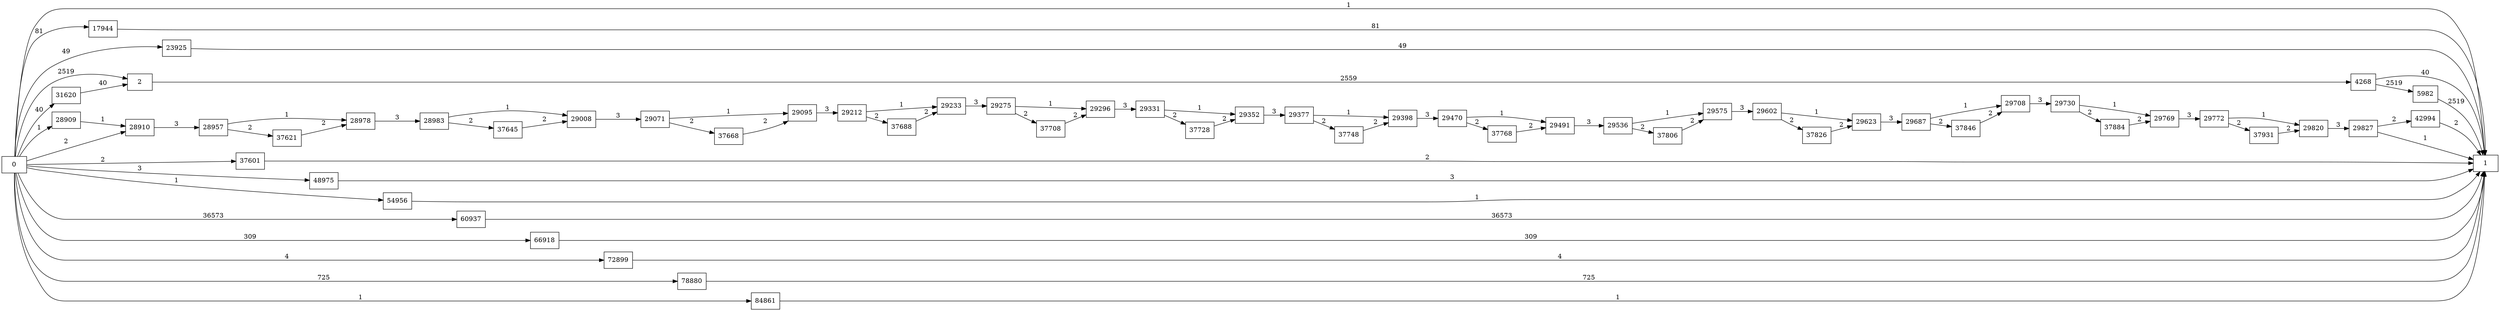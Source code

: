 digraph {
	graph [rankdir=LR]
	node [shape=rectangle]
	2 -> 4268 [label=2559]
	4268 -> 1 [label=40]
	4268 -> 5982 [label=2519]
	5982 -> 1 [label=2519]
	17944 -> 1 [label=81]
	23925 -> 1 [label=49]
	28909 -> 28910 [label=1]
	28910 -> 28957 [label=3]
	28957 -> 28978 [label=1]
	28957 -> 37621 [label=2]
	28978 -> 28983 [label=3]
	28983 -> 29008 [label=1]
	28983 -> 37645 [label=2]
	29008 -> 29071 [label=3]
	29071 -> 29095 [label=1]
	29071 -> 37668 [label=2]
	29095 -> 29212 [label=3]
	29212 -> 29233 [label=1]
	29212 -> 37688 [label=2]
	29233 -> 29275 [label=3]
	29275 -> 29296 [label=1]
	29275 -> 37708 [label=2]
	29296 -> 29331 [label=3]
	29331 -> 29352 [label=1]
	29331 -> 37728 [label=2]
	29352 -> 29377 [label=3]
	29377 -> 29398 [label=1]
	29377 -> 37748 [label=2]
	29398 -> 29470 [label=3]
	29470 -> 29491 [label=1]
	29470 -> 37768 [label=2]
	29491 -> 29536 [label=3]
	29536 -> 29575 [label=1]
	29536 -> 37806 [label=2]
	29575 -> 29602 [label=3]
	29602 -> 29623 [label=1]
	29602 -> 37826 [label=2]
	29623 -> 29687 [label=3]
	29687 -> 29708 [label=1]
	29687 -> 37846 [label=2]
	29708 -> 29730 [label=3]
	29730 -> 29769 [label=1]
	29730 -> 37884 [label=2]
	29769 -> 29772 [label=3]
	29772 -> 29820 [label=1]
	29772 -> 37931 [label=2]
	29820 -> 29827 [label=3]
	29827 -> 1 [label=1]
	29827 -> 42994 [label=2]
	31620 -> 2 [label=40]
	37601 -> 1 [label=2]
	37621 -> 28978 [label=2]
	37645 -> 29008 [label=2]
	37668 -> 29095 [label=2]
	37688 -> 29233 [label=2]
	37708 -> 29296 [label=2]
	37728 -> 29352 [label=2]
	37748 -> 29398 [label=2]
	37768 -> 29491 [label=2]
	37806 -> 29575 [label=2]
	37826 -> 29623 [label=2]
	37846 -> 29708 [label=2]
	37884 -> 29769 [label=2]
	37931 -> 29820 [label=2]
	42994 -> 1 [label=2]
	48975 -> 1 [label=3]
	54956 -> 1 [label=1]
	60937 -> 1 [label=36573]
	66918 -> 1 [label=309]
	72899 -> 1 [label=4]
	78880 -> 1 [label=725]
	84861 -> 1 [label=1]
	0 -> 2 [label=2519]
	0 -> 28910 [label=2]
	0 -> 1 [label=1]
	0 -> 17944 [label=81]
	0 -> 23925 [label=49]
	0 -> 28909 [label=1]
	0 -> 31620 [label=40]
	0 -> 37601 [label=2]
	0 -> 48975 [label=3]
	0 -> 54956 [label=1]
	0 -> 60937 [label=36573]
	0 -> 66918 [label=309]
	0 -> 72899 [label=4]
	0 -> 78880 [label=725]
	0 -> 84861 [label=1]
}
